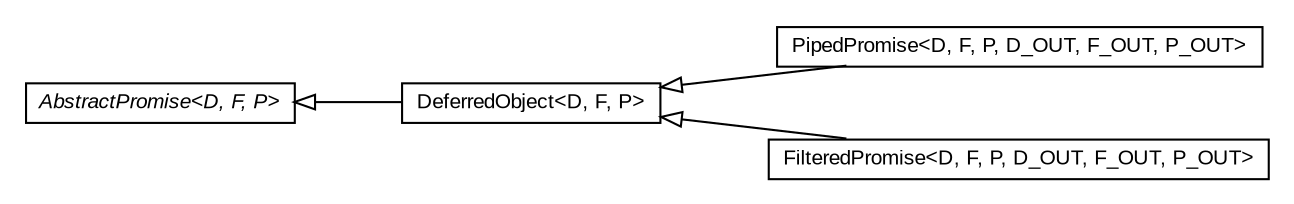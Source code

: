 #!/usr/local/bin/dot
#
# Class diagram 
# Generated by UMLGraph version R5_6-24-gf6e263 (http://www.umlgraph.org/)
#

digraph G {
	edge [fontname="arial",fontsize=10,labelfontname="arial",labelfontsize=10];
	node [fontname="arial",fontsize=10,shape=plaintext];
	nodesep=0.25;
	ranksep=0.5;
	rankdir=LR;
	// io.reinert.gdeferred.impl.PipedPromise<D, F, P, D_OUT, F_OUT, P_OUT>
	c30 [label=<<table title="io.reinert.gdeferred.impl.PipedPromise" border="0" cellborder="1" cellspacing="0" cellpadding="2" port="p" href="./PipedPromise.html">
		<tr><td><table border="0" cellspacing="0" cellpadding="1">
<tr><td align="center" balign="center"> PipedPromise&lt;D, F, P, D_OUT, F_OUT, P_OUT&gt; </td></tr>
		</table></td></tr>
		</table>>, URL="./PipedPromise.html", fontname="arial", fontcolor="black", fontsize=10.0];
	// io.reinert.gdeferred.impl.FilteredPromise<D, F, P, D_OUT, F_OUT, P_OUT>
	c31 [label=<<table title="io.reinert.gdeferred.impl.FilteredPromise" border="0" cellborder="1" cellspacing="0" cellpadding="2" port="p" href="./FilteredPromise.html">
		<tr><td><table border="0" cellspacing="0" cellpadding="1">
<tr><td align="center" balign="center"> FilteredPromise&lt;D, F, P, D_OUT, F_OUT, P_OUT&gt; </td></tr>
		</table></td></tr>
		</table>>, URL="./FilteredPromise.html", fontname="arial", fontcolor="black", fontsize=10.0];
	// io.reinert.gdeferred.impl.DeferredObject<D, F, P>
	c32 [label=<<table title="io.reinert.gdeferred.impl.DeferredObject" border="0" cellborder="1" cellspacing="0" cellpadding="2" port="p" href="./DeferredObject.html">
		<tr><td><table border="0" cellspacing="0" cellpadding="1">
<tr><td align="center" balign="center"> DeferredObject&lt;D, F, P&gt; </td></tr>
		</table></td></tr>
		</table>>, URL="./DeferredObject.html", fontname="arial", fontcolor="black", fontsize=10.0];
	// io.reinert.gdeferred.impl.AbstractPromise<D, F, P>
	c33 [label=<<table title="io.reinert.gdeferred.impl.AbstractPromise" border="0" cellborder="1" cellspacing="0" cellpadding="2" port="p" href="./AbstractPromise.html">
		<tr><td><table border="0" cellspacing="0" cellpadding="1">
<tr><td align="center" balign="center"><font face="arial italic"> AbstractPromise&lt;D, F, P&gt; </font></td></tr>
		</table></td></tr>
		</table>>, URL="./AbstractPromise.html", fontname="arial", fontcolor="black", fontsize=10.0];
	//io.reinert.gdeferred.impl.PipedPromise<D, F, P, D_OUT, F_OUT, P_OUT> extends io.reinert.gdeferred.impl.DeferredObject<D_OUT, F_OUT, P_OUT>
	c32:p -> c30:p [dir=back,arrowtail=empty];
	//io.reinert.gdeferred.impl.FilteredPromise<D, F, P, D_OUT, F_OUT, P_OUT> extends io.reinert.gdeferred.impl.DeferredObject<D_OUT, F_OUT, P_OUT>
	c32:p -> c31:p [dir=back,arrowtail=empty];
	//io.reinert.gdeferred.impl.DeferredObject<D, F, P> extends io.reinert.gdeferred.impl.AbstractPromise<D, F, P>
	c33:p -> c32:p [dir=back,arrowtail=empty];
}

